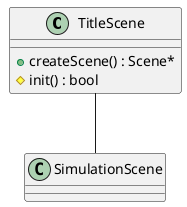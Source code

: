 @startuml

class TitleScene {
	+createScene() : Scene*
	#init() : bool
}

class SimulationScene {

}

TitleScene -- SimulationScene

@enduml
